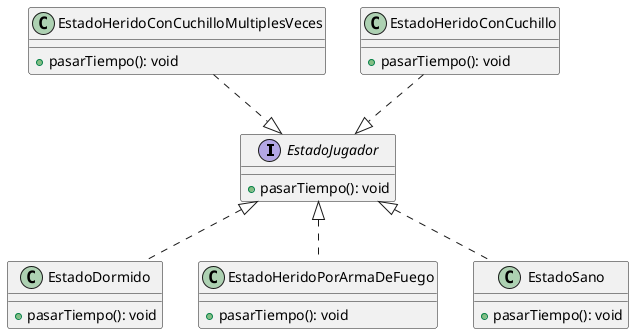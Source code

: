 @startuml

interface EstadoJugador{
    +pasarTiempo(): void
}
class EstadoDormido{
    +pasarTiempo(): void
}
class EstadoHeridoConCuchillo{
    +pasarTiempo(): void
}
class EstadoHeridoConCuchilloMultiplesVeces{
    +pasarTiempo(): void
}
class EstadoHeridoPorArmaDeFuego{
    +pasarTiempo(): void
}
class EstadoSano{
    +pasarTiempo(): void
}
EstadoJugador <|.. EstadoDormido
EstadoJugador <|.up. EstadoHeridoConCuchillo
EstadoJugador <|.up. EstadoHeridoConCuchilloMultiplesVeces
EstadoJugador <|.. EstadoHeridoPorArmaDeFuego
EstadoJugador <|.. EstadoSano

@enduml
